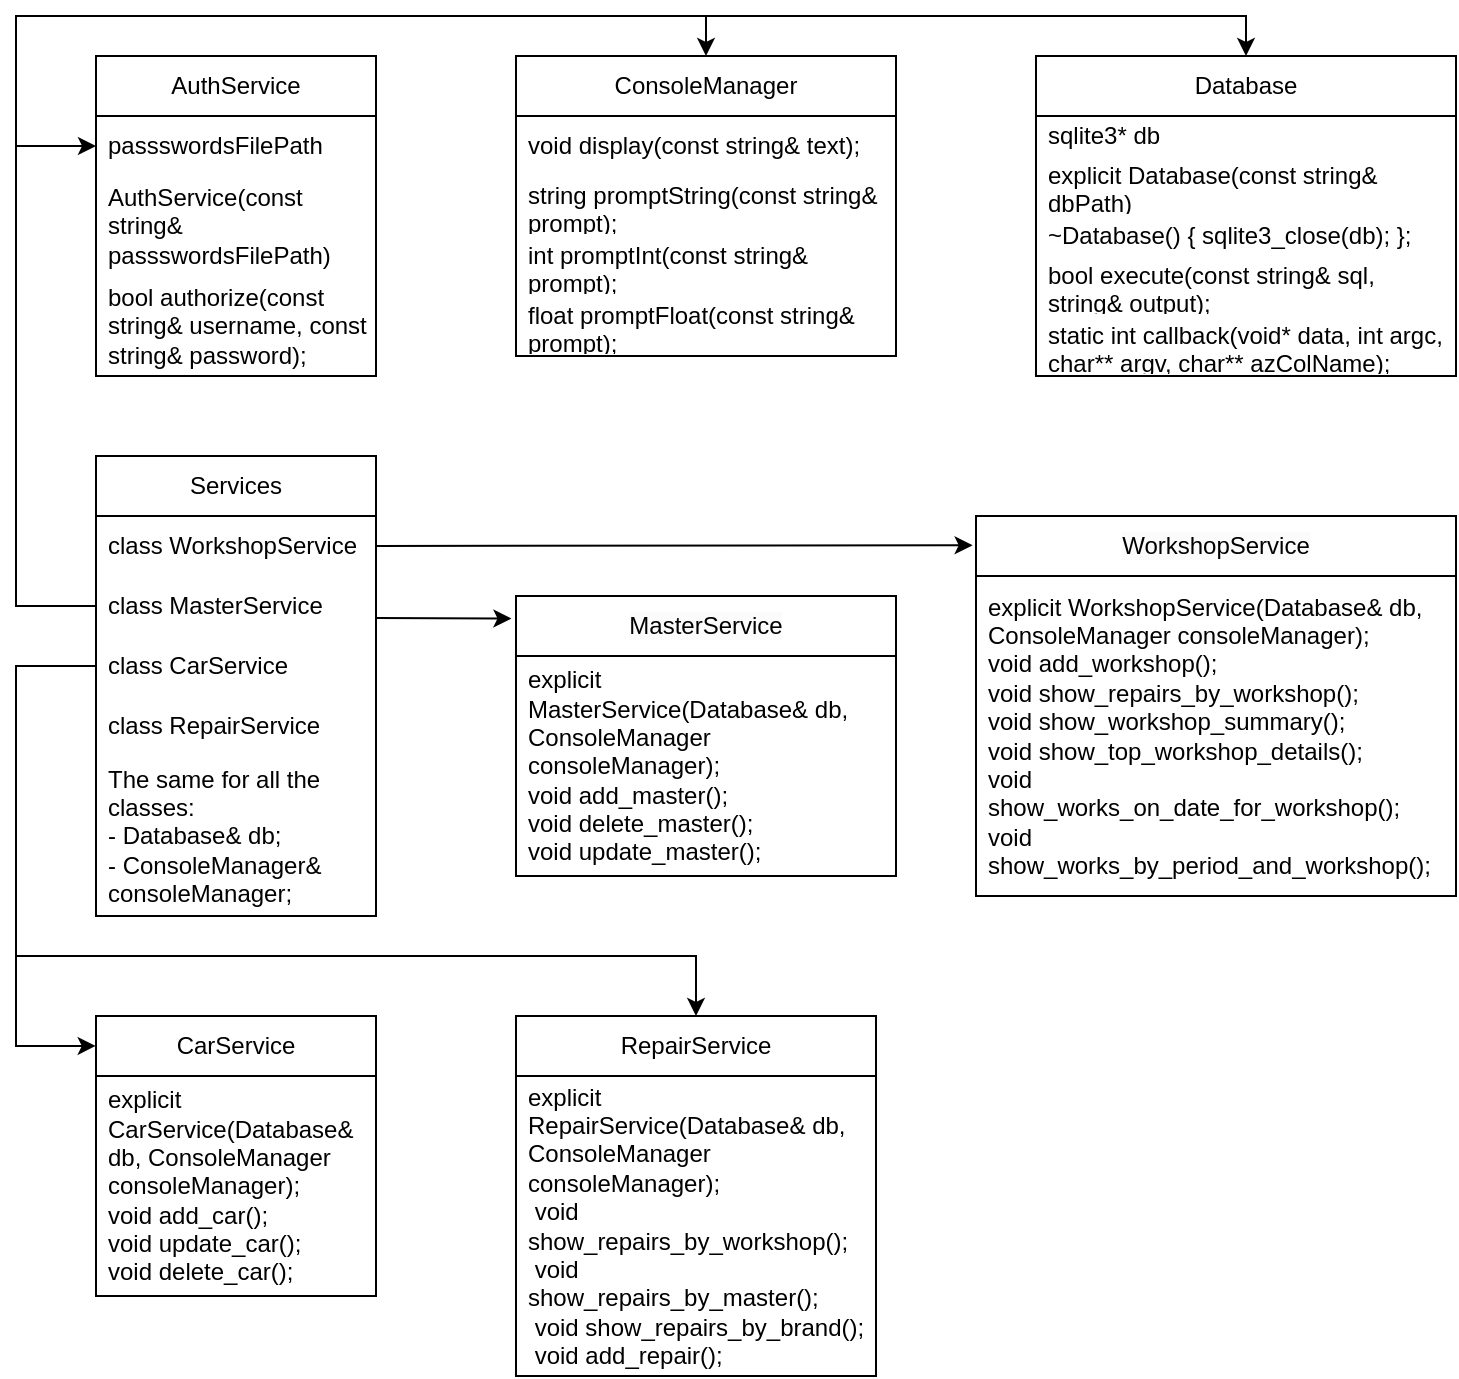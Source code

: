<mxfile version="24.4.10" type="google">
  <diagram id="PSxRrdH9DDdiwc7fb4nM" name="Страница — 2">
    <mxGraphModel dx="996" dy="565" grid="1" gridSize="10" guides="1" tooltips="1" connect="1" arrows="1" fold="1" page="1" pageScale="1" pageWidth="827" pageHeight="1169" math="0" shadow="0">
      <root>
        <mxCell id="0" />
        <mxCell id="1" parent="0" />
        <mxCell id="me-mc9T0GcKk_nSI2wjc-1" value="AuthService" style="swimlane;fontStyle=0;childLayout=stackLayout;horizontal=1;startSize=30;horizontalStack=0;resizeParent=1;resizeParentMax=0;resizeLast=0;collapsible=1;marginBottom=0;whiteSpace=wrap;html=1;" parent="1" vertex="1">
          <mxGeometry x="80" y="40" width="140" height="160" as="geometry" />
        </mxCell>
        <mxCell id="me-mc9T0GcKk_nSI2wjc-2" value="passswordsFilePath" style="text;strokeColor=none;fillColor=none;align=left;verticalAlign=middle;spacingLeft=4;spacingRight=4;overflow=hidden;points=[[0,0.5],[1,0.5]];portConstraint=eastwest;rotatable=0;whiteSpace=wrap;html=1;" parent="me-mc9T0GcKk_nSI2wjc-1" vertex="1">
          <mxGeometry y="30" width="140" height="30" as="geometry" />
        </mxCell>
        <mxCell id="me-mc9T0GcKk_nSI2wjc-3" value="AuthService(const string&amp;amp; passswordsFilePath)" style="text;strokeColor=none;fillColor=none;align=left;verticalAlign=middle;spacingLeft=4;spacingRight=4;overflow=hidden;points=[[0,0.5],[1,0.5]];portConstraint=eastwest;rotatable=0;whiteSpace=wrap;html=1;" parent="me-mc9T0GcKk_nSI2wjc-1" vertex="1">
          <mxGeometry y="60" width="140" height="50" as="geometry" />
        </mxCell>
        <mxCell id="me-mc9T0GcKk_nSI2wjc-4" value="bool authorize(const string&amp;amp; username, const string&amp;amp; password);" style="text;strokeColor=none;fillColor=none;align=left;verticalAlign=middle;spacingLeft=4;spacingRight=4;overflow=hidden;points=[[0,0.5],[1,0.5]];portConstraint=eastwest;rotatable=0;whiteSpace=wrap;html=1;" parent="me-mc9T0GcKk_nSI2wjc-1" vertex="1">
          <mxGeometry y="110" width="140" height="50" as="geometry" />
        </mxCell>
        <mxCell id="me-mc9T0GcKk_nSI2wjc-5" value="ConsoleManager" style="swimlane;fontStyle=0;childLayout=stackLayout;horizontal=1;startSize=30;horizontalStack=0;resizeParent=1;resizeParentMax=0;resizeLast=0;collapsible=1;marginBottom=0;whiteSpace=wrap;html=1;" parent="1" vertex="1">
          <mxGeometry x="290" y="40" width="190" height="150" as="geometry" />
        </mxCell>
        <mxCell id="me-mc9T0GcKk_nSI2wjc-6" value="void display(const string&amp;amp; text);" style="text;strokeColor=none;fillColor=none;align=left;verticalAlign=middle;spacingLeft=4;spacingRight=4;overflow=hidden;points=[[0,0.5],[1,0.5]];portConstraint=eastwest;rotatable=0;whiteSpace=wrap;html=1;" parent="me-mc9T0GcKk_nSI2wjc-5" vertex="1">
          <mxGeometry y="30" width="190" height="30" as="geometry" />
        </mxCell>
        <mxCell id="me-mc9T0GcKk_nSI2wjc-7" value="string promptString(const string&amp;amp; prompt);" style="text;strokeColor=none;fillColor=none;align=left;verticalAlign=middle;spacingLeft=4;spacingRight=4;overflow=hidden;points=[[0,0.5],[1,0.5]];portConstraint=eastwest;rotatable=0;whiteSpace=wrap;html=1;" parent="me-mc9T0GcKk_nSI2wjc-5" vertex="1">
          <mxGeometry y="60" width="190" height="30" as="geometry" />
        </mxCell>
        <mxCell id="me-mc9T0GcKk_nSI2wjc-8" value="int promptInt(const string&amp;amp; prompt);" style="text;strokeColor=none;fillColor=none;align=left;verticalAlign=middle;spacingLeft=4;spacingRight=4;overflow=hidden;points=[[0,0.5],[1,0.5]];portConstraint=eastwest;rotatable=0;whiteSpace=wrap;html=1;" parent="me-mc9T0GcKk_nSI2wjc-5" vertex="1">
          <mxGeometry y="90" width="190" height="30" as="geometry" />
        </mxCell>
        <mxCell id="me-mc9T0GcKk_nSI2wjc-9" value="float promptFloat(const string&amp;amp; prompt);" style="text;strokeColor=none;fillColor=none;align=left;verticalAlign=middle;spacingLeft=4;spacingRight=4;overflow=hidden;points=[[0,0.5],[1,0.5]];portConstraint=eastwest;rotatable=0;whiteSpace=wrap;html=1;" parent="me-mc9T0GcKk_nSI2wjc-5" vertex="1">
          <mxGeometry y="120" width="190" height="30" as="geometry" />
        </mxCell>
        <mxCell id="me-mc9T0GcKk_nSI2wjc-10" value="Database" style="swimlane;fontStyle=0;childLayout=stackLayout;horizontal=1;startSize=30;horizontalStack=0;resizeParent=1;resizeParentMax=0;resizeLast=0;collapsible=1;marginBottom=0;whiteSpace=wrap;html=1;" parent="1" vertex="1">
          <mxGeometry x="550" y="40" width="210" height="160" as="geometry" />
        </mxCell>
        <mxCell id="me-mc9T0GcKk_nSI2wjc-11" value="sqlite3* db" style="text;strokeColor=none;fillColor=none;align=left;verticalAlign=middle;spacingLeft=4;spacingRight=4;overflow=hidden;points=[[0,0.5],[1,0.5]];portConstraint=eastwest;rotatable=0;whiteSpace=wrap;html=1;" parent="me-mc9T0GcKk_nSI2wjc-10" vertex="1">
          <mxGeometry y="30" width="210" height="20" as="geometry" />
        </mxCell>
        <mxCell id="me-mc9T0GcKk_nSI2wjc-12" value="explicit Database(const string&amp;amp; dbPath)" style="text;strokeColor=none;fillColor=none;align=left;verticalAlign=middle;spacingLeft=4;spacingRight=4;overflow=hidden;points=[[0,0.5],[1,0.5]];portConstraint=eastwest;rotatable=0;whiteSpace=wrap;html=1;" parent="me-mc9T0GcKk_nSI2wjc-10" vertex="1">
          <mxGeometry y="50" width="210" height="30" as="geometry" />
        </mxCell>
        <mxCell id="me-mc9T0GcKk_nSI2wjc-13" value="~Database() { sqlite3_close(db); };" style="text;strokeColor=none;fillColor=none;align=left;verticalAlign=middle;spacingLeft=4;spacingRight=4;overflow=hidden;points=[[0,0.5],[1,0.5]];portConstraint=eastwest;rotatable=0;whiteSpace=wrap;html=1;" parent="me-mc9T0GcKk_nSI2wjc-10" vertex="1">
          <mxGeometry y="80" width="210" height="20" as="geometry" />
        </mxCell>
        <mxCell id="me-mc9T0GcKk_nSI2wjc-14" value="bool execute(const string&amp;amp; sql, string&amp;amp; output);" style="text;strokeColor=none;fillColor=none;align=left;verticalAlign=middle;spacingLeft=4;spacingRight=4;overflow=hidden;points=[[0,0.5],[1,0.5]];portConstraint=eastwest;rotatable=0;whiteSpace=wrap;html=1;" parent="me-mc9T0GcKk_nSI2wjc-10" vertex="1">
          <mxGeometry y="100" width="210" height="30" as="geometry" />
        </mxCell>
        <mxCell id="me-mc9T0GcKk_nSI2wjc-15" value="static int callback(void* data, int argc, char** argv, char** azColName);" style="text;strokeColor=none;fillColor=none;align=left;verticalAlign=middle;spacingLeft=4;spacingRight=4;overflow=hidden;points=[[0,0.5],[1,0.5]];portConstraint=eastwest;rotatable=0;whiteSpace=wrap;html=1;" parent="me-mc9T0GcKk_nSI2wjc-10" vertex="1">
          <mxGeometry y="130" width="210" height="30" as="geometry" />
        </mxCell>
        <mxCell id="me-mc9T0GcKk_nSI2wjc-16" value="Services" style="swimlane;fontStyle=0;childLayout=stackLayout;horizontal=1;startSize=30;horizontalStack=0;resizeParent=1;resizeParentMax=0;resizeLast=0;collapsible=1;marginBottom=0;whiteSpace=wrap;html=1;" parent="1" vertex="1">
          <mxGeometry x="80" y="240" width="140" height="230" as="geometry" />
        </mxCell>
        <mxCell id="me-mc9T0GcKk_nSI2wjc-17" value="class WorkshopService" style="text;strokeColor=none;fillColor=none;align=left;verticalAlign=middle;spacingLeft=4;spacingRight=4;overflow=hidden;points=[[0,0.5],[1,0.5]];portConstraint=eastwest;rotatable=0;whiteSpace=wrap;html=1;" parent="me-mc9T0GcKk_nSI2wjc-16" vertex="1">
          <mxGeometry y="30" width="140" height="30" as="geometry" />
        </mxCell>
        <mxCell id="me-mc9T0GcKk_nSI2wjc-18" value="class MasterService" style="text;strokeColor=none;fillColor=none;align=left;verticalAlign=middle;spacingLeft=4;spacingRight=4;overflow=hidden;points=[[0,0.5],[1,0.5]];portConstraint=eastwest;rotatable=0;whiteSpace=wrap;html=1;" parent="me-mc9T0GcKk_nSI2wjc-16" vertex="1">
          <mxGeometry y="60" width="140" height="30" as="geometry" />
        </mxCell>
        <mxCell id="me-mc9T0GcKk_nSI2wjc-19" value="class CarService" style="text;strokeColor=none;fillColor=none;align=left;verticalAlign=middle;spacingLeft=4;spacingRight=4;overflow=hidden;points=[[0,0.5],[1,0.5]];portConstraint=eastwest;rotatable=0;whiteSpace=wrap;html=1;" parent="me-mc9T0GcKk_nSI2wjc-16" vertex="1">
          <mxGeometry y="90" width="140" height="30" as="geometry" />
        </mxCell>
        <mxCell id="me-mc9T0GcKk_nSI2wjc-20" value="class RepairService" style="text;strokeColor=none;fillColor=none;align=left;verticalAlign=middle;spacingLeft=4;spacingRight=4;overflow=hidden;points=[[0,0.5],[1,0.5]];portConstraint=eastwest;rotatable=0;whiteSpace=wrap;html=1;" parent="me-mc9T0GcKk_nSI2wjc-16" vertex="1">
          <mxGeometry y="120" width="140" height="30" as="geometry" />
        </mxCell>
        <mxCell id="me-mc9T0GcKk_nSI2wjc-37" value="The same for all the classes:&lt;div&gt;-&amp;nbsp;&lt;span style=&quot;background-color: initial;&quot;&gt;Database&amp;amp; db;&lt;/span&gt;&lt;/div&gt;&lt;div&gt;- ConsoleManager&amp;amp; consoleManager;&lt;/div&gt;" style="text;strokeColor=none;fillColor=none;align=left;verticalAlign=middle;spacingLeft=4;spacingRight=4;overflow=hidden;points=[[0,0.5],[1,0.5]];portConstraint=eastwest;rotatable=0;whiteSpace=wrap;html=1;" parent="me-mc9T0GcKk_nSI2wjc-16" vertex="1">
          <mxGeometry y="150" width="140" height="80" as="geometry" />
        </mxCell>
        <mxCell id="me-mc9T0GcKk_nSI2wjc-21" value="&lt;span style=&quot;color: rgb(0, 0, 0); font-family: Helvetica; font-size: 12px; font-style: normal; font-variant-ligatures: normal; font-variant-caps: normal; font-weight: 400; letter-spacing: normal; orphans: 2; text-align: left; text-indent: 0px; text-transform: none; widows: 2; word-spacing: 0px; -webkit-text-stroke-width: 0px; white-space: normal; background-color: rgb(251, 251, 251); text-decoration-thickness: initial; text-decoration-style: initial; text-decoration-color: initial; display: inline !important; float: none;&quot;&gt;WorkshopService&lt;/span&gt;" style="swimlane;fontStyle=0;childLayout=stackLayout;horizontal=1;startSize=30;horizontalStack=0;resizeParent=1;resizeParentMax=0;resizeLast=0;collapsible=1;marginBottom=0;whiteSpace=wrap;html=1;" parent="1" vertex="1">
          <mxGeometry x="520" y="270" width="240" height="190" as="geometry" />
        </mxCell>
        <mxCell id="me-mc9T0GcKk_nSI2wjc-22" value="&lt;div&gt;explicit WorkshopService(Database&amp;amp; db, ConsoleManager consoleManager);&lt;/div&gt;&lt;div&gt;void add_workshop();&lt;/div&gt;&lt;div&gt;void show_repairs_by_workshop();&lt;/div&gt;&lt;div&gt;void show_workshop_summary();&lt;/div&gt;&lt;div&gt;void show_top_workshop_details();&lt;/div&gt;&lt;div&gt;void show_works_on_date_for_workshop();&lt;/div&gt;&lt;div&gt;void show_works_by_period_and_workshop();&lt;/div&gt;" style="text;strokeColor=none;fillColor=none;align=left;verticalAlign=middle;spacingLeft=4;spacingRight=4;overflow=hidden;points=[[0,0.5],[1,0.5]];portConstraint=eastwest;rotatable=0;whiteSpace=wrap;html=1;" parent="me-mc9T0GcKk_nSI2wjc-21" vertex="1">
          <mxGeometry y="30" width="240" height="160" as="geometry" />
        </mxCell>
        <mxCell id="me-mc9T0GcKk_nSI2wjc-25" value="&lt;span style=&quot;color: rgb(0, 0, 0); font-family: Helvetica; font-size: 12px; font-style: normal; font-variant-ligatures: normal; font-variant-caps: normal; font-weight: 400; letter-spacing: normal; orphans: 2; text-align: left; text-indent: 0px; text-transform: none; widows: 2; word-spacing: 0px; -webkit-text-stroke-width: 0px; white-space: normal; background-color: rgb(251, 251, 251); text-decoration-thickness: initial; text-decoration-style: initial; text-decoration-color: initial; display: inline !important; float: none;&quot;&gt;MasterService&lt;/span&gt;" style="swimlane;fontStyle=0;childLayout=stackLayout;horizontal=1;startSize=30;horizontalStack=0;resizeParent=1;resizeParentMax=0;resizeLast=0;collapsible=1;marginBottom=0;whiteSpace=wrap;html=1;" parent="1" vertex="1">
          <mxGeometry x="290" y="310" width="190" height="140" as="geometry" />
        </mxCell>
        <mxCell id="me-mc9T0GcKk_nSI2wjc-26" value="&lt;div&gt;explicit MasterService(Database&amp;amp; db, ConsoleManager consoleManager);&lt;/div&gt;&lt;div&gt;void add_master();&lt;/div&gt;&lt;div&gt;void delete_master();&lt;/div&gt;&lt;div&gt;void update_master();&lt;/div&gt;" style="text;strokeColor=none;fillColor=none;align=left;verticalAlign=middle;spacingLeft=4;spacingRight=4;overflow=hidden;points=[[0,0.5],[1,0.5]];portConstraint=eastwest;rotatable=0;whiteSpace=wrap;html=1;" parent="me-mc9T0GcKk_nSI2wjc-25" vertex="1">
          <mxGeometry y="30" width="190" height="110" as="geometry" />
        </mxCell>
        <mxCell id="me-mc9T0GcKk_nSI2wjc-29" value="&lt;span style=&quot;text-align: left;&quot;&gt;CarService&lt;/span&gt;" style="swimlane;fontStyle=0;childLayout=stackLayout;horizontal=1;startSize=30;horizontalStack=0;resizeParent=1;resizeParentMax=0;resizeLast=0;collapsible=1;marginBottom=0;whiteSpace=wrap;html=1;" parent="1" vertex="1">
          <mxGeometry x="80" y="520" width="140" height="140" as="geometry" />
        </mxCell>
        <mxCell id="me-mc9T0GcKk_nSI2wjc-30" value="&lt;div&gt;explicit CarService(Database&amp;amp; db, ConsoleManager consoleManager);&lt;/div&gt;&lt;div&gt;void add_car();&lt;/div&gt;&lt;div&gt;void update_car();&lt;/div&gt;&lt;div&gt;void delete_car();&lt;/div&gt;" style="text;strokeColor=none;fillColor=none;align=left;verticalAlign=middle;spacingLeft=4;spacingRight=4;overflow=hidden;points=[[0,0.5],[1,0.5]];portConstraint=eastwest;rotatable=0;whiteSpace=wrap;html=1;" parent="me-mc9T0GcKk_nSI2wjc-29" vertex="1">
          <mxGeometry y="30" width="140" height="110" as="geometry" />
        </mxCell>
        <mxCell id="me-mc9T0GcKk_nSI2wjc-33" value="&lt;span style=&quot;text-align: left;&quot;&gt;RepairService&lt;/span&gt;" style="swimlane;fontStyle=0;childLayout=stackLayout;horizontal=1;startSize=30;horizontalStack=0;resizeParent=1;resizeParentMax=0;resizeLast=0;collapsible=1;marginBottom=0;whiteSpace=wrap;html=1;" parent="1" vertex="1">
          <mxGeometry x="290" y="520" width="180" height="180" as="geometry" />
        </mxCell>
        <mxCell id="me-mc9T0GcKk_nSI2wjc-34" value="&lt;div&gt;explicit RepairService(Database&amp;amp; db, ConsoleManager consoleManager);&lt;/div&gt;&lt;div&gt;&amp;nbsp;void show_repairs_by_workshop();&lt;/div&gt;&lt;div&gt;&amp;nbsp;void show_repairs_by_master();&lt;/div&gt;&lt;div&gt;&amp;nbsp;void show_repairs_by_brand();&lt;/div&gt;&lt;div&gt;&amp;nbsp;void add_repair();&lt;/div&gt;" style="text;strokeColor=none;fillColor=none;align=left;verticalAlign=middle;spacingLeft=4;spacingRight=4;overflow=hidden;points=[[0,0.5],[1,0.5]];portConstraint=eastwest;rotatable=0;whiteSpace=wrap;html=1;" parent="me-mc9T0GcKk_nSI2wjc-33" vertex="1">
          <mxGeometry y="30" width="180" height="150" as="geometry" />
        </mxCell>
        <mxCell id="me-mc9T0GcKk_nSI2wjc-38" value="" style="endArrow=classic;html=1;rounded=0;exitX=0;exitY=0.5;exitDx=0;exitDy=0;entryX=0;entryY=0.5;entryDx=0;entryDy=0;" parent="1" source="me-mc9T0GcKk_nSI2wjc-18" target="me-mc9T0GcKk_nSI2wjc-2" edge="1">
          <mxGeometry width="50" height="50" relative="1" as="geometry">
            <mxPoint x="370" y="300" as="sourcePoint" />
            <mxPoint x="50" y="130" as="targetPoint" />
            <Array as="points">
              <mxPoint x="40" y="315" />
              <mxPoint x="40" y="85" />
            </Array>
          </mxGeometry>
        </mxCell>
        <mxCell id="me-mc9T0GcKk_nSI2wjc-39" value="" style="endArrow=classic;html=1;rounded=0;entryX=0.5;entryY=0;entryDx=0;entryDy=0;" parent="1" target="me-mc9T0GcKk_nSI2wjc-5" edge="1">
          <mxGeometry width="50" height="50" relative="1" as="geometry">
            <mxPoint x="40" y="90" as="sourcePoint" />
            <mxPoint x="420" y="250" as="targetPoint" />
            <Array as="points">
              <mxPoint x="40" y="20" />
              <mxPoint x="385" y="20" />
            </Array>
          </mxGeometry>
        </mxCell>
        <mxCell id="me-mc9T0GcKk_nSI2wjc-40" value="" style="endArrow=classic;html=1;rounded=0;entryX=0.5;entryY=0;entryDx=0;entryDy=0;" parent="1" target="me-mc9T0GcKk_nSI2wjc-10" edge="1">
          <mxGeometry width="50" height="50" relative="1" as="geometry">
            <mxPoint x="380" y="20" as="sourcePoint" />
            <mxPoint x="420" y="250" as="targetPoint" />
            <Array as="points">
              <mxPoint x="655" y="20" />
            </Array>
          </mxGeometry>
        </mxCell>
        <mxCell id="me-mc9T0GcKk_nSI2wjc-41" value="" style="endArrow=classic;html=1;rounded=0;exitX=1;exitY=0.5;exitDx=0;exitDy=0;entryX=-0.007;entryY=0.077;entryDx=0;entryDy=0;entryPerimeter=0;" parent="1" source="me-mc9T0GcKk_nSI2wjc-17" target="me-mc9T0GcKk_nSI2wjc-21" edge="1">
          <mxGeometry width="50" height="50" relative="1" as="geometry">
            <mxPoint x="370" y="400" as="sourcePoint" />
            <mxPoint x="420" y="350" as="targetPoint" />
          </mxGeometry>
        </mxCell>
        <mxCell id="me-mc9T0GcKk_nSI2wjc-42" value="" style="endArrow=classic;html=1;rounded=0;entryX=-0.012;entryY=0.059;entryDx=0;entryDy=0;entryPerimeter=0;" parent="1" edge="1">
          <mxGeometry width="50" height="50" relative="1" as="geometry">
            <mxPoint x="220" y="321" as="sourcePoint" />
            <mxPoint x="287.72" y="321.26" as="targetPoint" />
          </mxGeometry>
        </mxCell>
        <mxCell id="me-mc9T0GcKk_nSI2wjc-43" value="" style="endArrow=classic;html=1;rounded=0;exitX=0;exitY=0.5;exitDx=0;exitDy=0;entryX=-0.001;entryY=0.107;entryDx=0;entryDy=0;entryPerimeter=0;" parent="1" source="me-mc9T0GcKk_nSI2wjc-19" target="me-mc9T0GcKk_nSI2wjc-29" edge="1">
          <mxGeometry width="50" height="50" relative="1" as="geometry">
            <mxPoint x="370" y="400" as="sourcePoint" />
            <mxPoint x="40" y="540" as="targetPoint" />
            <Array as="points">
              <mxPoint x="40" y="345" />
              <mxPoint x="40" y="535" />
            </Array>
          </mxGeometry>
        </mxCell>
        <mxCell id="me-mc9T0GcKk_nSI2wjc-44" value="" style="endArrow=classic;html=1;rounded=0;entryX=0.5;entryY=0;entryDx=0;entryDy=0;" parent="1" target="me-mc9T0GcKk_nSI2wjc-33" edge="1">
          <mxGeometry width="50" height="50" relative="1" as="geometry">
            <mxPoint x="40" y="490" as="sourcePoint" />
            <mxPoint x="420" y="350" as="targetPoint" />
            <Array as="points">
              <mxPoint x="380" y="490" />
            </Array>
          </mxGeometry>
        </mxCell>
      </root>
    </mxGraphModel>
  </diagram>
</mxfile>
